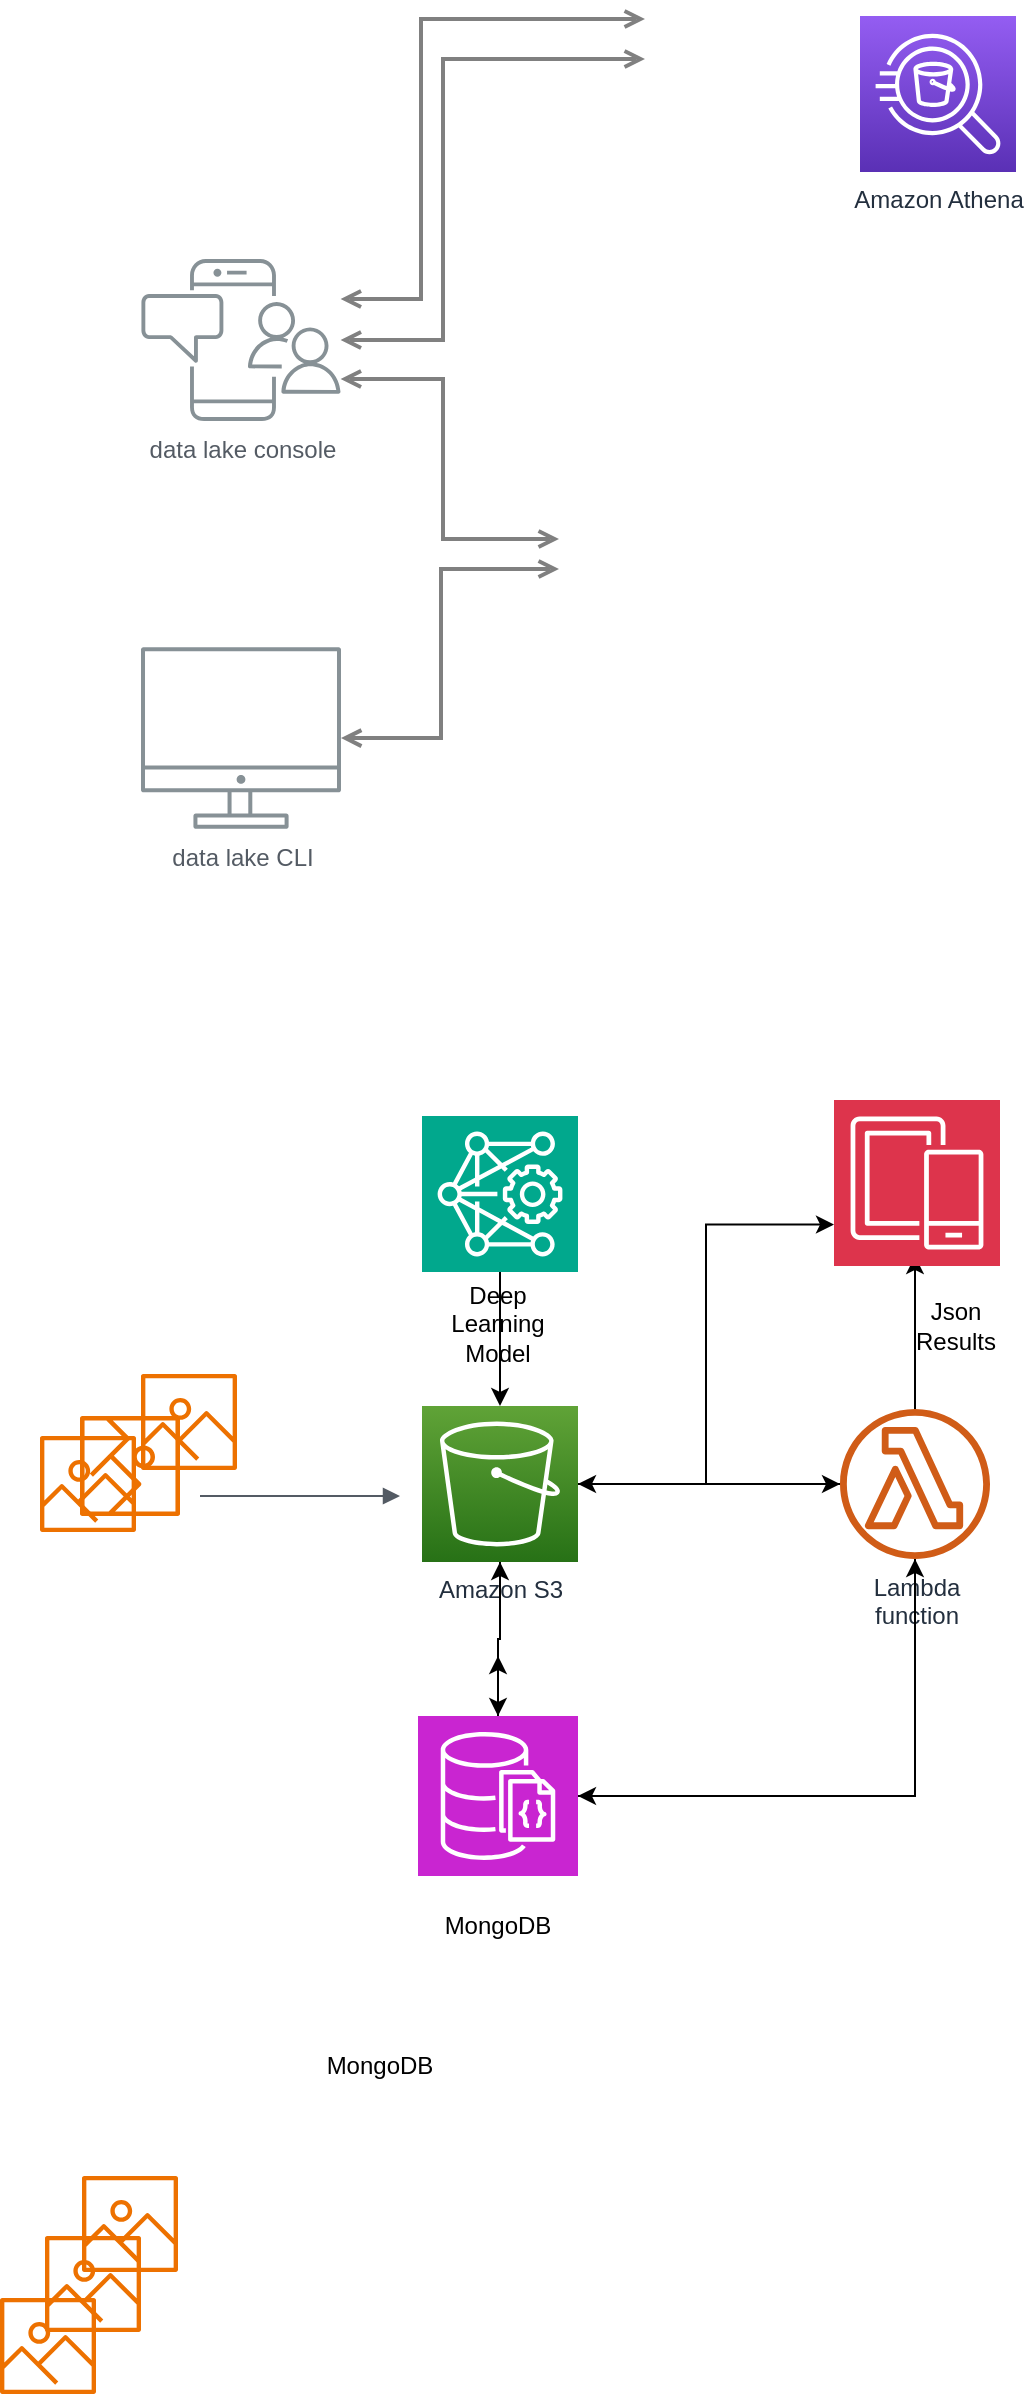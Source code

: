 <mxfile version="22.0.2" type="github">
  <diagram id="Ht1M8jgEwFfnCIfOTk4-" name="Page-1">
    <mxGraphModel dx="954" dy="570" grid="1" gridSize="10" guides="1" tooltips="1" connect="1" arrows="1" fold="1" page="1" pageScale="1" pageWidth="1169" pageHeight="827" math="0" shadow="0">
      <root>
        <mxCell id="0" />
        <mxCell id="1" parent="0" />
        <mxCell id="UEzPUAAOIrF-is8g5C7q-128" style="edgeStyle=orthogonalEdgeStyle;rounded=0;orthogonalLoop=1;jettySize=auto;html=1;startArrow=open;startFill=0;endArrow=open;endFill=0;strokeWidth=2;strokeColor=#808080;" parent="1" source="UEzPUAAOIrF-is8g5C7q-109" edge="1">
          <mxGeometry relative="1" as="geometry">
            <Array as="points">
              <mxPoint x="310.5" y="461.5" />
              <mxPoint x="310.5" y="376.5" />
            </Array>
            <mxPoint x="369.5" y="376.5" as="targetPoint" />
          </mxGeometry>
        </mxCell>
        <mxCell id="UEzPUAAOIrF-is8g5C7q-124" style="edgeStyle=orthogonalEdgeStyle;rounded=0;orthogonalLoop=1;jettySize=auto;html=1;startArrow=open;startFill=0;endArrow=open;endFill=0;strokeWidth=2;strokeColor=#808080;" parent="1" source="UEzPUAAOIrF-is8g5C7q-110" edge="1">
          <mxGeometry relative="1" as="geometry">
            <Array as="points">
              <mxPoint x="300.5" y="241.5" />
              <mxPoint x="300.5" y="101.5" />
            </Array>
            <mxPoint x="412.5" y="101.5" as="targetPoint" />
          </mxGeometry>
        </mxCell>
        <mxCell id="UEzPUAAOIrF-is8g5C7q-127" style="edgeStyle=orthogonalEdgeStyle;rounded=0;orthogonalLoop=1;jettySize=auto;html=1;startArrow=open;startFill=0;endArrow=open;endFill=0;strokeWidth=2;strokeColor=#808080;" parent="1" source="UEzPUAAOIrF-is8g5C7q-110" edge="1">
          <mxGeometry relative="1" as="geometry">
            <Array as="points">
              <mxPoint x="311.5" y="281.5" />
              <mxPoint x="311.5" y="361.5" />
            </Array>
            <mxPoint x="369.5" y="361.5" as="targetPoint" />
          </mxGeometry>
        </mxCell>
        <mxCell id="UEzPUAAOIrF-is8g5C7q-139" style="edgeStyle=orthogonalEdgeStyle;rounded=0;orthogonalLoop=1;jettySize=auto;html=1;startArrow=open;startFill=0;endArrow=open;endFill=0;strokeWidth=2;strokeColor=#808080;" parent="1" source="UEzPUAAOIrF-is8g5C7q-110" edge="1">
          <mxGeometry relative="1" as="geometry">
            <mxPoint x="270.285" y="261.676" as="sourcePoint" />
            <mxPoint x="412.5" y="121.5" as="targetPoint" />
            <Array as="points">
              <mxPoint x="311.5" y="261.5" />
              <mxPoint x="311.5" y="121.5" />
            </Array>
          </mxGeometry>
        </mxCell>
        <mxCell id="UEzPUAAOIrF-is8g5C7q-109" value="data lake CLI" style="outlineConnect=0;gradientColor=none;fontColor=#545B64;strokeColor=none;fillColor=#879196;dashed=0;verticalLabelPosition=bottom;verticalAlign=top;align=center;html=1;fontSize=12;fontStyle=0;aspect=fixed;shape=mxgraph.aws4.illustration_desktop;pointerEvents=1;labelBackgroundColor=#ffffff;" parent="1" vertex="1">
          <mxGeometry x="160.5" y="415.5" width="100" height="91" as="geometry" />
        </mxCell>
        <mxCell id="UEzPUAAOIrF-is8g5C7q-110" value="data lake console" style="outlineConnect=0;gradientColor=none;fontColor=#545B64;strokeColor=none;fillColor=#879196;dashed=0;verticalLabelPosition=bottom;verticalAlign=top;align=center;html=1;fontSize=12;fontStyle=0;aspect=fixed;shape=mxgraph.aws4.illustration_notification;pointerEvents=1;labelBackgroundColor=#ffffff;" parent="1" vertex="1">
          <mxGeometry x="160.5" y="221.5" width="100" height="81" as="geometry" />
        </mxCell>
        <mxCell id="UEzPUAAOIrF-is8g5C7q-118" value="Amazon Athena" style="outlineConnect=0;fontColor=#232F3E;gradientColor=#945DF2;gradientDirection=north;fillColor=#5A30B5;strokeColor=#ffffff;dashed=0;verticalLabelPosition=bottom;verticalAlign=top;align=center;html=1;fontSize=12;fontStyle=0;aspect=fixed;shape=mxgraph.aws4.resourceIcon;resIcon=mxgraph.aws4.athena;labelBackgroundColor=#ffffff;" parent="1" vertex="1">
          <mxGeometry x="520" y="100" width="78" height="78" as="geometry" />
        </mxCell>
        <mxCell id="I_r9q6w4fZf4d8kbSoy9-1" value="" style="sketch=0;outlineConnect=0;fontColor=#232F3E;gradientColor=none;fillColor=#ED7100;strokeColor=none;dashed=0;verticalLabelPosition=bottom;verticalAlign=top;align=center;html=1;fontSize=12;fontStyle=0;aspect=fixed;pointerEvents=1;shape=mxgraph.aws4.container_registry_image;direction=south;" vertex="1" parent="1">
          <mxGeometry x="130" y="800" width="50" height="50" as="geometry" />
        </mxCell>
        <mxCell id="I_r9q6w4fZf4d8kbSoy9-2" value="" style="sketch=0;outlineConnect=0;fontColor=#232F3E;gradientColor=none;fillColor=#ED7100;strokeColor=none;dashed=0;verticalLabelPosition=bottom;verticalAlign=top;align=center;html=1;fontSize=12;fontStyle=0;aspect=fixed;pointerEvents=1;shape=mxgraph.aws4.container_registry_image;" vertex="1" parent="1">
          <mxGeometry x="110" y="810" width="48" height="48" as="geometry" />
        </mxCell>
        <mxCell id="I_r9q6w4fZf4d8kbSoy9-3" value="" style="sketch=0;outlineConnect=0;fontColor=#232F3E;gradientColor=none;fillColor=#ED7100;strokeColor=none;dashed=0;verticalLabelPosition=bottom;verticalAlign=top;align=center;html=1;fontSize=12;fontStyle=0;aspect=fixed;pointerEvents=1;shape=mxgraph.aws4.container_registry_image;" vertex="1" parent="1">
          <mxGeometry x="160.5" y="779" width="48" height="48" as="geometry" />
        </mxCell>
        <mxCell id="I_r9q6w4fZf4d8kbSoy9-4" value="" style="edgeStyle=orthogonalEdgeStyle;html=1;endArrow=block;elbow=vertical;startArrow=none;endFill=1;strokeColor=#545B64;rounded=0;" edge="1" parent="1">
          <mxGeometry width="100" relative="1" as="geometry">
            <mxPoint x="190" y="840" as="sourcePoint" />
            <mxPoint x="290" y="840" as="targetPoint" />
          </mxGeometry>
        </mxCell>
        <mxCell id="I_r9q6w4fZf4d8kbSoy9-8" value="" style="edgeStyle=orthogonalEdgeStyle;rounded=0;orthogonalLoop=1;jettySize=auto;html=1;" edge="1" parent="1" source="I_r9q6w4fZf4d8kbSoy9-5" target="I_r9q6w4fZf4d8kbSoy9-7">
          <mxGeometry relative="1" as="geometry" />
        </mxCell>
        <mxCell id="I_r9q6w4fZf4d8kbSoy9-13" value="" style="edgeStyle=orthogonalEdgeStyle;rounded=0;orthogonalLoop=1;jettySize=auto;html=1;" edge="1" parent="1" source="I_r9q6w4fZf4d8kbSoy9-5" target="I_r9q6w4fZf4d8kbSoy9-9">
          <mxGeometry relative="1" as="geometry" />
        </mxCell>
        <mxCell id="I_r9q6w4fZf4d8kbSoy9-24" style="edgeStyle=orthogonalEdgeStyle;rounded=0;orthogonalLoop=1;jettySize=auto;html=1;entryX=0;entryY=0.75;entryDx=0;entryDy=0;entryPerimeter=0;" edge="1" parent="1" source="I_r9q6w4fZf4d8kbSoy9-5" target="I_r9q6w4fZf4d8kbSoy9-30">
          <mxGeometry relative="1" as="geometry">
            <mxPoint x="487.5" y="705" as="targetPoint" />
          </mxGeometry>
        </mxCell>
        <mxCell id="I_r9q6w4fZf4d8kbSoy9-5" value="Amazon S3" style="outlineConnect=0;fontColor=#232F3E;gradientColor=#60A337;gradientDirection=north;fillColor=#277116;strokeColor=#ffffff;dashed=0;verticalLabelPosition=bottom;verticalAlign=top;align=center;html=1;fontSize=12;fontStyle=0;aspect=fixed;shape=mxgraph.aws4.resourceIcon;resIcon=mxgraph.aws4.s3;labelBackgroundColor=#ffffff;" vertex="1" parent="1">
          <mxGeometry x="301.0" y="795" width="78" height="78" as="geometry" />
        </mxCell>
        <mxCell id="I_r9q6w4fZf4d8kbSoy9-16" style="edgeStyle=orthogonalEdgeStyle;rounded=0;orthogonalLoop=1;jettySize=auto;html=1;" edge="1" parent="1" source="I_r9q6w4fZf4d8kbSoy9-7" target="I_r9q6w4fZf4d8kbSoy9-9">
          <mxGeometry relative="1" as="geometry">
            <Array as="points">
              <mxPoint x="548" y="990" />
            </Array>
          </mxGeometry>
        </mxCell>
        <mxCell id="I_r9q6w4fZf4d8kbSoy9-20" style="edgeStyle=orthogonalEdgeStyle;rounded=0;orthogonalLoop=1;jettySize=auto;html=1;" edge="1" parent="1" source="I_r9q6w4fZf4d8kbSoy9-7" target="I_r9q6w4fZf4d8kbSoy9-5">
          <mxGeometry relative="1" as="geometry" />
        </mxCell>
        <mxCell id="I_r9q6w4fZf4d8kbSoy9-7" value="Lambda&lt;br&gt;function" style="outlineConnect=0;fontColor=#232F3E;gradientColor=none;fillColor=#D05C17;strokeColor=none;dashed=0;verticalLabelPosition=bottom;verticalAlign=top;align=center;html=1;fontSize=12;fontStyle=0;aspect=fixed;pointerEvents=1;shape=mxgraph.aws4.lambda_function;labelBackgroundColor=#ffffff;" vertex="1" parent="1">
          <mxGeometry x="510" y="796.5" width="75" height="75" as="geometry" />
        </mxCell>
        <mxCell id="I_r9q6w4fZf4d8kbSoy9-12" value="" style="edgeStyle=orthogonalEdgeStyle;rounded=0;orthogonalLoop=1;jettySize=auto;html=1;" edge="1" parent="1" source="I_r9q6w4fZf4d8kbSoy9-9" target="I_r9q6w4fZf4d8kbSoy9-5">
          <mxGeometry relative="1" as="geometry" />
        </mxCell>
        <mxCell id="I_r9q6w4fZf4d8kbSoy9-14" style="edgeStyle=orthogonalEdgeStyle;rounded=0;orthogonalLoop=1;jettySize=auto;html=1;" edge="1" parent="1" source="I_r9q6w4fZf4d8kbSoy9-9" target="I_r9q6w4fZf4d8kbSoy9-7">
          <mxGeometry relative="1" as="geometry" />
        </mxCell>
        <mxCell id="I_r9q6w4fZf4d8kbSoy9-29" style="edgeStyle=orthogonalEdgeStyle;rounded=0;orthogonalLoop=1;jettySize=auto;html=1;" edge="1" parent="1" source="I_r9q6w4fZf4d8kbSoy9-9">
          <mxGeometry relative="1" as="geometry">
            <mxPoint x="339" y="920" as="targetPoint" />
          </mxGeometry>
        </mxCell>
        <mxCell id="I_r9q6w4fZf4d8kbSoy9-9" value="" style="sketch=0;points=[[0,0,0],[0.25,0,0],[0.5,0,0],[0.75,0,0],[1,0,0],[0,1,0],[0.25,1,0],[0.5,1,0],[0.75,1,0],[1,1,0],[0,0.25,0],[0,0.5,0],[0,0.75,0],[1,0.25,0],[1,0.5,0],[1,0.75,0]];outlineConnect=0;fontColor=#232F3E;fillColor=#C925D1;strokeColor=#ffffff;dashed=0;verticalLabelPosition=bottom;verticalAlign=top;align=center;html=1;fontSize=12;fontStyle=0;aspect=fixed;shape=mxgraph.aws4.resourceIcon;resIcon=mxgraph.aws4.documentdb_with_mongodb_compatibility;" vertex="1" parent="1">
          <mxGeometry x="299" y="950" width="80" height="80" as="geometry" />
        </mxCell>
        <mxCell id="I_r9q6w4fZf4d8kbSoy9-17" value="MongoDB" style="text;html=1;strokeColor=none;fillColor=none;align=center;verticalAlign=middle;whiteSpace=wrap;rounded=0;" vertex="1" parent="1">
          <mxGeometry x="309" y="1040" width="60" height="30" as="geometry" />
        </mxCell>
        <mxCell id="I_r9q6w4fZf4d8kbSoy9-18" value="" style="endArrow=classic;html=1;rounded=0;entryX=0.5;entryY=1;entryDx=0;entryDy=0;" edge="1" parent="1" source="I_r9q6w4fZf4d8kbSoy9-7">
          <mxGeometry width="50" height="50" relative="1" as="geometry">
            <mxPoint x="585" y="840" as="sourcePoint" />
            <mxPoint x="547.5" y="720" as="targetPoint" />
          </mxGeometry>
        </mxCell>
        <mxCell id="I_r9q6w4fZf4d8kbSoy9-19" value="Json Results" style="text;html=1;strokeColor=none;fillColor=none;align=center;verticalAlign=middle;whiteSpace=wrap;rounded=0;" vertex="1" parent="1">
          <mxGeometry x="538" y="740" width="60" height="30" as="geometry" />
        </mxCell>
        <mxCell id="I_r9q6w4fZf4d8kbSoy9-26" value="" style="sketch=0;outlineConnect=0;fontColor=#232F3E;gradientColor=none;fillColor=#ED7100;strokeColor=none;dashed=0;verticalLabelPosition=bottom;verticalAlign=top;align=center;html=1;fontSize=12;fontStyle=0;aspect=fixed;pointerEvents=1;shape=mxgraph.aws4.container_registry_image;" vertex="1" parent="1">
          <mxGeometry x="112.5" y="1210" width="48" height="48" as="geometry" />
        </mxCell>
        <mxCell id="I_r9q6w4fZf4d8kbSoy9-27" value="" style="sketch=0;outlineConnect=0;fontColor=#232F3E;gradientColor=none;fillColor=#ED7100;strokeColor=none;dashed=0;verticalLabelPosition=bottom;verticalAlign=top;align=center;html=1;fontSize=12;fontStyle=0;aspect=fixed;pointerEvents=1;shape=mxgraph.aws4.container_registry_image;" vertex="1" parent="1">
          <mxGeometry x="90" y="1241" width="48" height="48" as="geometry" />
        </mxCell>
        <mxCell id="I_r9q6w4fZf4d8kbSoy9-28" value="" style="sketch=0;outlineConnect=0;fontColor=#232F3E;gradientColor=none;fillColor=#ED7100;strokeColor=none;dashed=0;verticalLabelPosition=bottom;verticalAlign=top;align=center;html=1;fontSize=12;fontStyle=0;aspect=fixed;pointerEvents=1;shape=mxgraph.aws4.container_registry_image;" vertex="1" parent="1">
          <mxGeometry x="131" y="1180" width="48" height="48" as="geometry" />
        </mxCell>
        <mxCell id="I_r9q6w4fZf4d8kbSoy9-30" value="" style="sketch=0;points=[[0,0,0],[0.25,0,0],[0.5,0,0],[0.75,0,0],[1,0,0],[0,1,0],[0.25,1,0],[0.5,1,0],[0.75,1,0],[1,1,0],[0,0.25,0],[0,0.5,0],[0,0.75,0],[1,0.25,0],[1,0.5,0],[1,0.75,0]];outlineConnect=0;fontColor=#232F3E;fillColor=#DD344C;strokeColor=#ffffff;dashed=0;verticalLabelPosition=bottom;verticalAlign=top;align=center;html=1;fontSize=12;fontStyle=0;aspect=fixed;shape=mxgraph.aws4.resourceIcon;resIcon=mxgraph.aws4.mobile;" vertex="1" parent="1">
          <mxGeometry x="507" y="642" width="83" height="83" as="geometry" />
        </mxCell>
        <mxCell id="I_r9q6w4fZf4d8kbSoy9-33" value="" style="edgeStyle=orthogonalEdgeStyle;rounded=0;orthogonalLoop=1;jettySize=auto;html=1;" edge="1" parent="1" source="I_r9q6w4fZf4d8kbSoy9-31" target="I_r9q6w4fZf4d8kbSoy9-5">
          <mxGeometry relative="1" as="geometry" />
        </mxCell>
        <mxCell id="I_r9q6w4fZf4d8kbSoy9-31" value="" style="sketch=0;points=[[0,0,0],[0.25,0,0],[0.5,0,0],[0.75,0,0],[1,0,0],[0,1,0],[0.25,1,0],[0.5,1,0],[0.75,1,0],[1,1,0],[0,0.25,0],[0,0.5,0],[0,0.75,0],[1,0.25,0],[1,0.5,0],[1,0.75,0]];outlineConnect=0;fontColor=#232F3E;fillColor=#01A88D;strokeColor=#ffffff;dashed=0;verticalLabelPosition=bottom;verticalAlign=top;align=center;html=1;fontSize=12;fontStyle=0;aspect=fixed;shape=mxgraph.aws4.resourceIcon;resIcon=mxgraph.aws4.deep_learning_amis;" vertex="1" parent="1">
          <mxGeometry x="301" y="650" width="78" height="78" as="geometry" />
        </mxCell>
        <mxCell id="I_r9q6w4fZf4d8kbSoy9-32" value="Deep Learning Model" style="text;html=1;strokeColor=none;fillColor=none;align=center;verticalAlign=middle;whiteSpace=wrap;rounded=0;" vertex="1" parent="1">
          <mxGeometry x="309" y="750" width="60" height="8" as="geometry" />
        </mxCell>
        <mxCell id="I_r9q6w4fZf4d8kbSoy9-34" value="MongoDB" style="text;html=1;strokeColor=none;fillColor=none;align=center;verticalAlign=middle;whiteSpace=wrap;rounded=0;" vertex="1" parent="1">
          <mxGeometry x="250" y="1110" width="60" height="30" as="geometry" />
        </mxCell>
      </root>
    </mxGraphModel>
  </diagram>
</mxfile>
